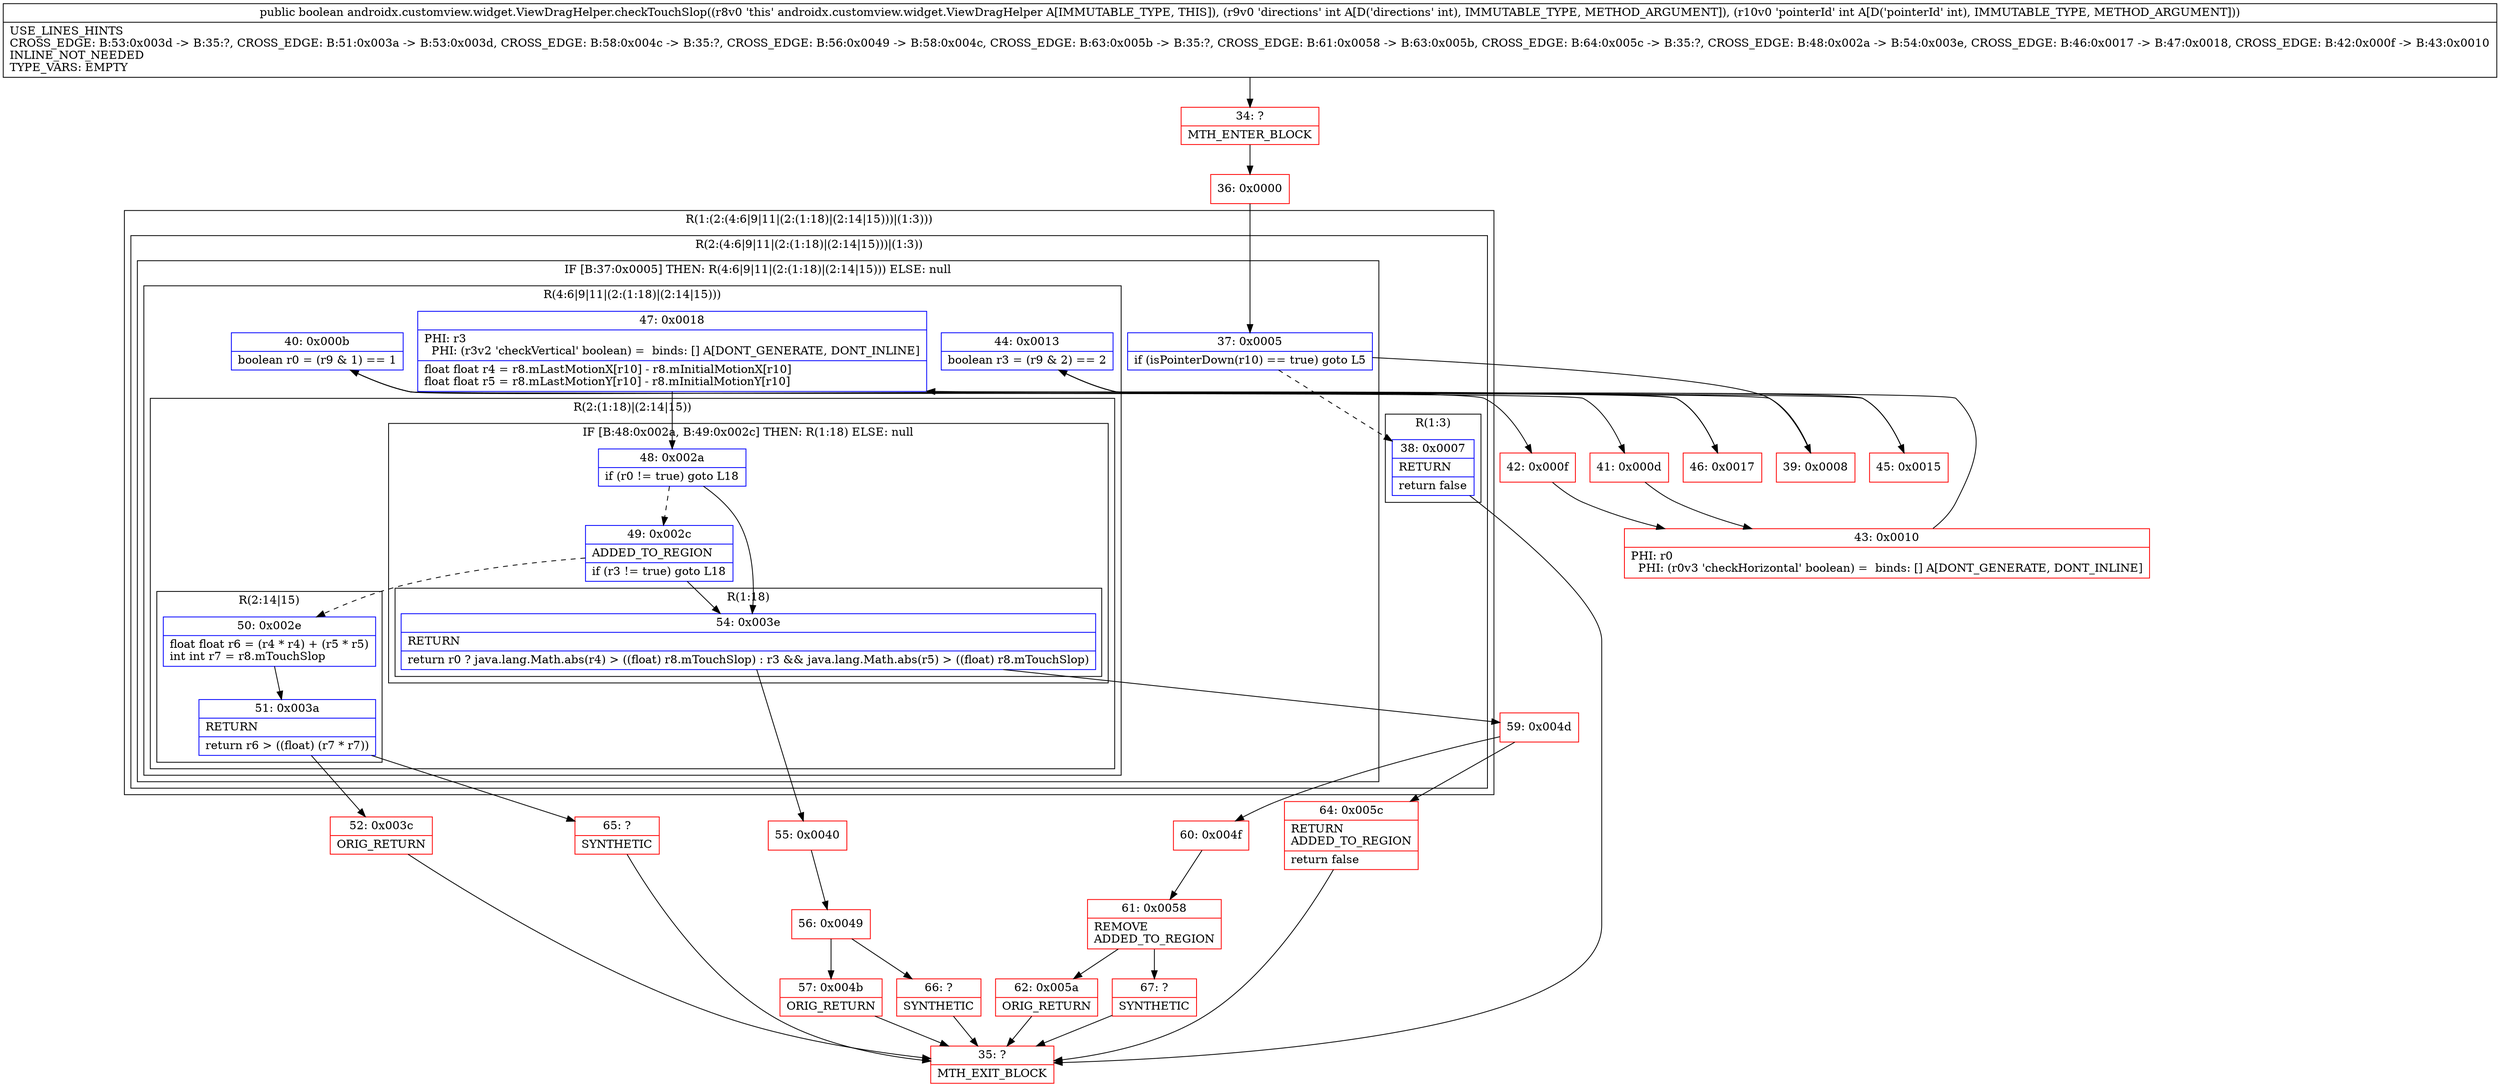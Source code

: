 digraph "CFG forandroidx.customview.widget.ViewDragHelper.checkTouchSlop(II)Z" {
subgraph cluster_Region_678114266 {
label = "R(1:(2:(4:6|9|11|(2:(1:18)|(2:14|15)))|(1:3)))";
node [shape=record,color=blue];
subgraph cluster_Region_656128944 {
label = "R(2:(4:6|9|11|(2:(1:18)|(2:14|15)))|(1:3))";
node [shape=record,color=blue];
subgraph cluster_IfRegion_2113173154 {
label = "IF [B:37:0x0005] THEN: R(4:6|9|11|(2:(1:18)|(2:14|15))) ELSE: null";
node [shape=record,color=blue];
Node_37 [shape=record,label="{37\:\ 0x0005|if (isPointerDown(r10) == true) goto L5\l}"];
subgraph cluster_Region_1771859516 {
label = "R(4:6|9|11|(2:(1:18)|(2:14|15)))";
node [shape=record,color=blue];
Node_40 [shape=record,label="{40\:\ 0x000b|boolean r0 = (r9 & 1) == 1\l}"];
Node_44 [shape=record,label="{44\:\ 0x0013|boolean r3 = (r9 & 2) == 2\l}"];
Node_47 [shape=record,label="{47\:\ 0x0018|PHI: r3 \l  PHI: (r3v2 'checkVertical' boolean) =  binds: [] A[DONT_GENERATE, DONT_INLINE]\l|float float r4 = r8.mLastMotionX[r10] \- r8.mInitialMotionX[r10]\lfloat float r5 = r8.mLastMotionY[r10] \- r8.mInitialMotionY[r10]\l}"];
subgraph cluster_Region_582633217 {
label = "R(2:(1:18)|(2:14|15))";
node [shape=record,color=blue];
subgraph cluster_IfRegion_614599460 {
label = "IF [B:48:0x002a, B:49:0x002c] THEN: R(1:18) ELSE: null";
node [shape=record,color=blue];
Node_48 [shape=record,label="{48\:\ 0x002a|if (r0 != true) goto L18\l}"];
Node_49 [shape=record,label="{49\:\ 0x002c|ADDED_TO_REGION\l|if (r3 != true) goto L18\l}"];
subgraph cluster_Region_248849164 {
label = "R(1:18)";
node [shape=record,color=blue];
Node_54 [shape=record,label="{54\:\ 0x003e|RETURN\l|return r0 ? java.lang.Math.abs(r4) \> ((float) r8.mTouchSlop) : r3 && java.lang.Math.abs(r5) \> ((float) r8.mTouchSlop)\l}"];
}
}
subgraph cluster_Region_2013292743 {
label = "R(2:14|15)";
node [shape=record,color=blue];
Node_50 [shape=record,label="{50\:\ 0x002e|float float r6 = (r4 * r4) + (r5 * r5)\lint int r7 = r8.mTouchSlop\l}"];
Node_51 [shape=record,label="{51\:\ 0x003a|RETURN\l|return r6 \> ((float) (r7 * r7))\l}"];
}
}
}
}
subgraph cluster_Region_1396589935 {
label = "R(1:3)";
node [shape=record,color=blue];
Node_38 [shape=record,label="{38\:\ 0x0007|RETURN\l|return false\l}"];
}
}
}
Node_34 [shape=record,color=red,label="{34\:\ ?|MTH_ENTER_BLOCK\l}"];
Node_36 [shape=record,color=red,label="{36\:\ 0x0000}"];
Node_35 [shape=record,color=red,label="{35\:\ ?|MTH_EXIT_BLOCK\l}"];
Node_39 [shape=record,color=red,label="{39\:\ 0x0008}"];
Node_41 [shape=record,color=red,label="{41\:\ 0x000d}"];
Node_43 [shape=record,color=red,label="{43\:\ 0x0010|PHI: r0 \l  PHI: (r0v3 'checkHorizontal' boolean) =  binds: [] A[DONT_GENERATE, DONT_INLINE]\l}"];
Node_45 [shape=record,color=red,label="{45\:\ 0x0015}"];
Node_52 [shape=record,color=red,label="{52\:\ 0x003c|ORIG_RETURN\l}"];
Node_65 [shape=record,color=red,label="{65\:\ ?|SYNTHETIC\l}"];
Node_55 [shape=record,color=red,label="{55\:\ 0x0040}"];
Node_56 [shape=record,color=red,label="{56\:\ 0x0049}"];
Node_57 [shape=record,color=red,label="{57\:\ 0x004b|ORIG_RETURN\l}"];
Node_66 [shape=record,color=red,label="{66\:\ ?|SYNTHETIC\l}"];
Node_59 [shape=record,color=red,label="{59\:\ 0x004d}"];
Node_60 [shape=record,color=red,label="{60\:\ 0x004f}"];
Node_61 [shape=record,color=red,label="{61\:\ 0x0058|REMOVE\lADDED_TO_REGION\l}"];
Node_62 [shape=record,color=red,label="{62\:\ 0x005a|ORIG_RETURN\l}"];
Node_67 [shape=record,color=red,label="{67\:\ ?|SYNTHETIC\l}"];
Node_64 [shape=record,color=red,label="{64\:\ 0x005c|RETURN\lADDED_TO_REGION\l|return false\l}"];
Node_46 [shape=record,color=red,label="{46\:\ 0x0017}"];
Node_42 [shape=record,color=red,label="{42\:\ 0x000f}"];
MethodNode[shape=record,label="{public boolean androidx.customview.widget.ViewDragHelper.checkTouchSlop((r8v0 'this' androidx.customview.widget.ViewDragHelper A[IMMUTABLE_TYPE, THIS]), (r9v0 'directions' int A[D('directions' int), IMMUTABLE_TYPE, METHOD_ARGUMENT]), (r10v0 'pointerId' int A[D('pointerId' int), IMMUTABLE_TYPE, METHOD_ARGUMENT]))  | USE_LINES_HINTS\lCROSS_EDGE: B:53:0x003d \-\> B:35:?, CROSS_EDGE: B:51:0x003a \-\> B:53:0x003d, CROSS_EDGE: B:58:0x004c \-\> B:35:?, CROSS_EDGE: B:56:0x0049 \-\> B:58:0x004c, CROSS_EDGE: B:63:0x005b \-\> B:35:?, CROSS_EDGE: B:61:0x0058 \-\> B:63:0x005b, CROSS_EDGE: B:64:0x005c \-\> B:35:?, CROSS_EDGE: B:48:0x002a \-\> B:54:0x003e, CROSS_EDGE: B:46:0x0017 \-\> B:47:0x0018, CROSS_EDGE: B:42:0x000f \-\> B:43:0x0010\lINLINE_NOT_NEEDED\lTYPE_VARS: EMPTY\l}"];
MethodNode -> Node_34;Node_37 -> Node_38[style=dashed];
Node_37 -> Node_39;
Node_40 -> Node_41;
Node_40 -> Node_42;
Node_44 -> Node_45;
Node_44 -> Node_46;
Node_47 -> Node_48;
Node_48 -> Node_49[style=dashed];
Node_48 -> Node_54;
Node_49 -> Node_50[style=dashed];
Node_49 -> Node_54;
Node_54 -> Node_55;
Node_54 -> Node_59;
Node_50 -> Node_51;
Node_51 -> Node_52;
Node_51 -> Node_65;
Node_38 -> Node_35;
Node_34 -> Node_36;
Node_36 -> Node_37;
Node_39 -> Node_40;
Node_41 -> Node_43;
Node_43 -> Node_44;
Node_45 -> Node_47;
Node_52 -> Node_35;
Node_65 -> Node_35;
Node_55 -> Node_56;
Node_56 -> Node_57;
Node_56 -> Node_66;
Node_57 -> Node_35;
Node_66 -> Node_35;
Node_59 -> Node_60;
Node_59 -> Node_64;
Node_60 -> Node_61;
Node_61 -> Node_62;
Node_61 -> Node_67;
Node_62 -> Node_35;
Node_67 -> Node_35;
Node_64 -> Node_35;
Node_46 -> Node_47;
Node_42 -> Node_43;
}


